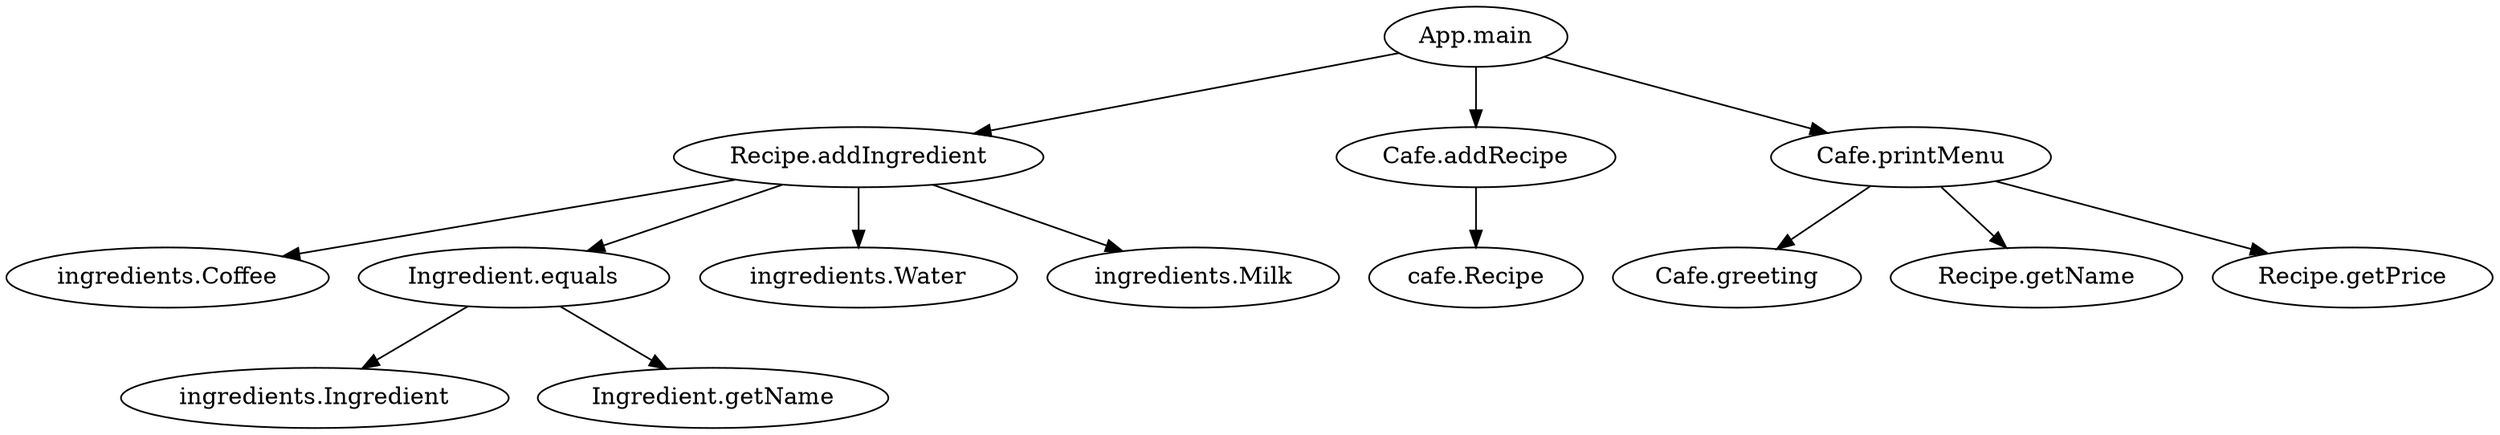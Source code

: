 digraph Cafe {
"App.main" [label="App.main"];
"Recipe.addIngredient" [label="Recipe.addIngredient"];
"ingredients.Coffee" [label="ingredients.Coffee"];
"Ingredient.equals" [label="Ingredient.equals"];
"ingredients.Ingredient" [label="ingredients.Ingredient"];
"Ingredient.getName" [label="Ingredient.getName"];
"ingredients.Water" [label="ingredients.Water"];
"Cafe.addRecipe" [label="Cafe.addRecipe"];
"cafe.Recipe" [label="cafe.Recipe"];
"ingredients.Milk" [label="ingredients.Milk"];
"Cafe.printMenu" [label="Cafe.printMenu"];
"Cafe.greeting" [label="Cafe.greeting"];
"Recipe.getName" [label="Recipe.getName"];
"Recipe.getPrice" [label="Recipe.getPrice"];
"App.main" -> "Recipe.addIngredient";
"App.main" -> "Cafe.addRecipe";
"App.main" -> "Cafe.printMenu";
"Recipe.addIngredient" -> "ingredients.Coffee";
"Recipe.addIngredient" -> "Ingredient.equals";
"Recipe.addIngredient" -> "ingredients.Water";
"Recipe.addIngredient" -> "ingredients.Milk";
"Ingredient.equals" -> "ingredients.Ingredient";
"Ingredient.equals" -> "Ingredient.getName";
"Cafe.addRecipe" -> "cafe.Recipe";
"Cafe.printMenu" -> "Cafe.greeting";
"Cafe.printMenu" -> "Recipe.getName";
"Cafe.printMenu" -> "Recipe.getPrice";
}
